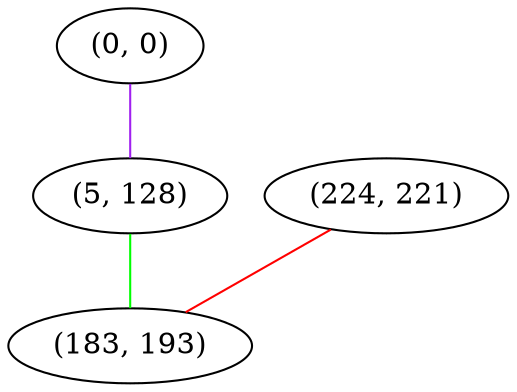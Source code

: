 graph "" {
"(0, 0)";
"(224, 221)";
"(5, 128)";
"(183, 193)";
"(0, 0)" -- "(5, 128)"  [color=purple, key=0, weight=4];
"(224, 221)" -- "(183, 193)"  [color=red, key=0, weight=1];
"(5, 128)" -- "(183, 193)"  [color=green, key=0, weight=2];
}
